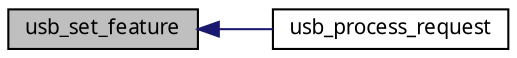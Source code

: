 digraph G
{
  edge [fontname="FreeSans.ttf",fontsize=10,labelfontname="FreeSans.ttf",labelfontsize=10];
  node [fontname="FreeSans.ttf",fontsize=10,shape=record];
  rankdir=LR;
  Node1 [label="usb_set_feature",height=0.2,width=0.4,color="black", fillcolor="grey75", style="filled" fontcolor="black"];
  Node1 -> Node2 [dir=back,color="midnightblue",fontsize=10,style="solid",fontname="FreeSans.ttf"];
  Node2 [label="usb_process_request",height=0.2,width=0.4,color="black", fillcolor="white", style="filled",URL="$a00095.html#g3a56939c3d898bcbbc8208297dccfe93"];
}
